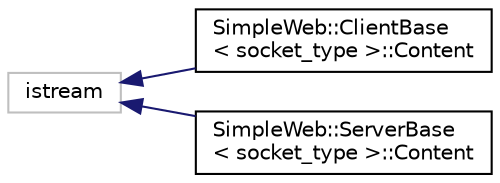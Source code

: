 digraph "Graphical Class Hierarchy"
{
  edge [fontname="Helvetica",fontsize="10",labelfontname="Helvetica",labelfontsize="10"];
  node [fontname="Helvetica",fontsize="10",shape=record];
  rankdir="LR";
  Node1 [label="istream",height=0.2,width=0.4,color="grey75", fillcolor="white", style="filled"];
  Node1 -> Node2 [dir="back",color="midnightblue",fontsize="10",style="solid",fontname="Helvetica"];
  Node2 [label="SimpleWeb::ClientBase\l\< socket_type \>::Content",height=0.2,width=0.4,color="black", fillcolor="white", style="filled",URL="$classSimpleWeb_1_1ClientBase_1_1Content.html"];
  Node1 -> Node3 [dir="back",color="midnightblue",fontsize="10",style="solid",fontname="Helvetica"];
  Node3 [label="SimpleWeb::ServerBase\l\< socket_type \>::Content",height=0.2,width=0.4,color="black", fillcolor="white", style="filled",URL="$classSimpleWeb_1_1ServerBase_1_1Content.html"];
}
